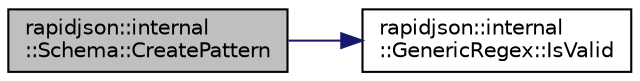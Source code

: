 digraph "rapidjson::internal::Schema::CreatePattern"
{
 // INTERACTIVE_SVG=YES
 // LATEX_PDF_SIZE
  edge [fontname="Helvetica",fontsize="10",labelfontname="Helvetica",labelfontsize="10"];
  node [fontname="Helvetica",fontsize="10",shape=record];
  rankdir="LR";
  Node43 [label="rapidjson::internal\l::Schema::CreatePattern",height=0.2,width=0.4,color="black", fillcolor="grey75", style="filled", fontcolor="black",tooltip=" "];
  Node43 -> Node44 [color="midnightblue",fontsize="10",style="solid",fontname="Helvetica"];
  Node44 [label="rapidjson::internal\l::GenericRegex::IsValid",height=0.2,width=0.4,color="black", fillcolor="white", style="filled",URL="$classrapidjson_1_1internal_1_1_generic_regex.html#a90863c80224069d8f064501d8a2584c0",tooltip=" "];
}
